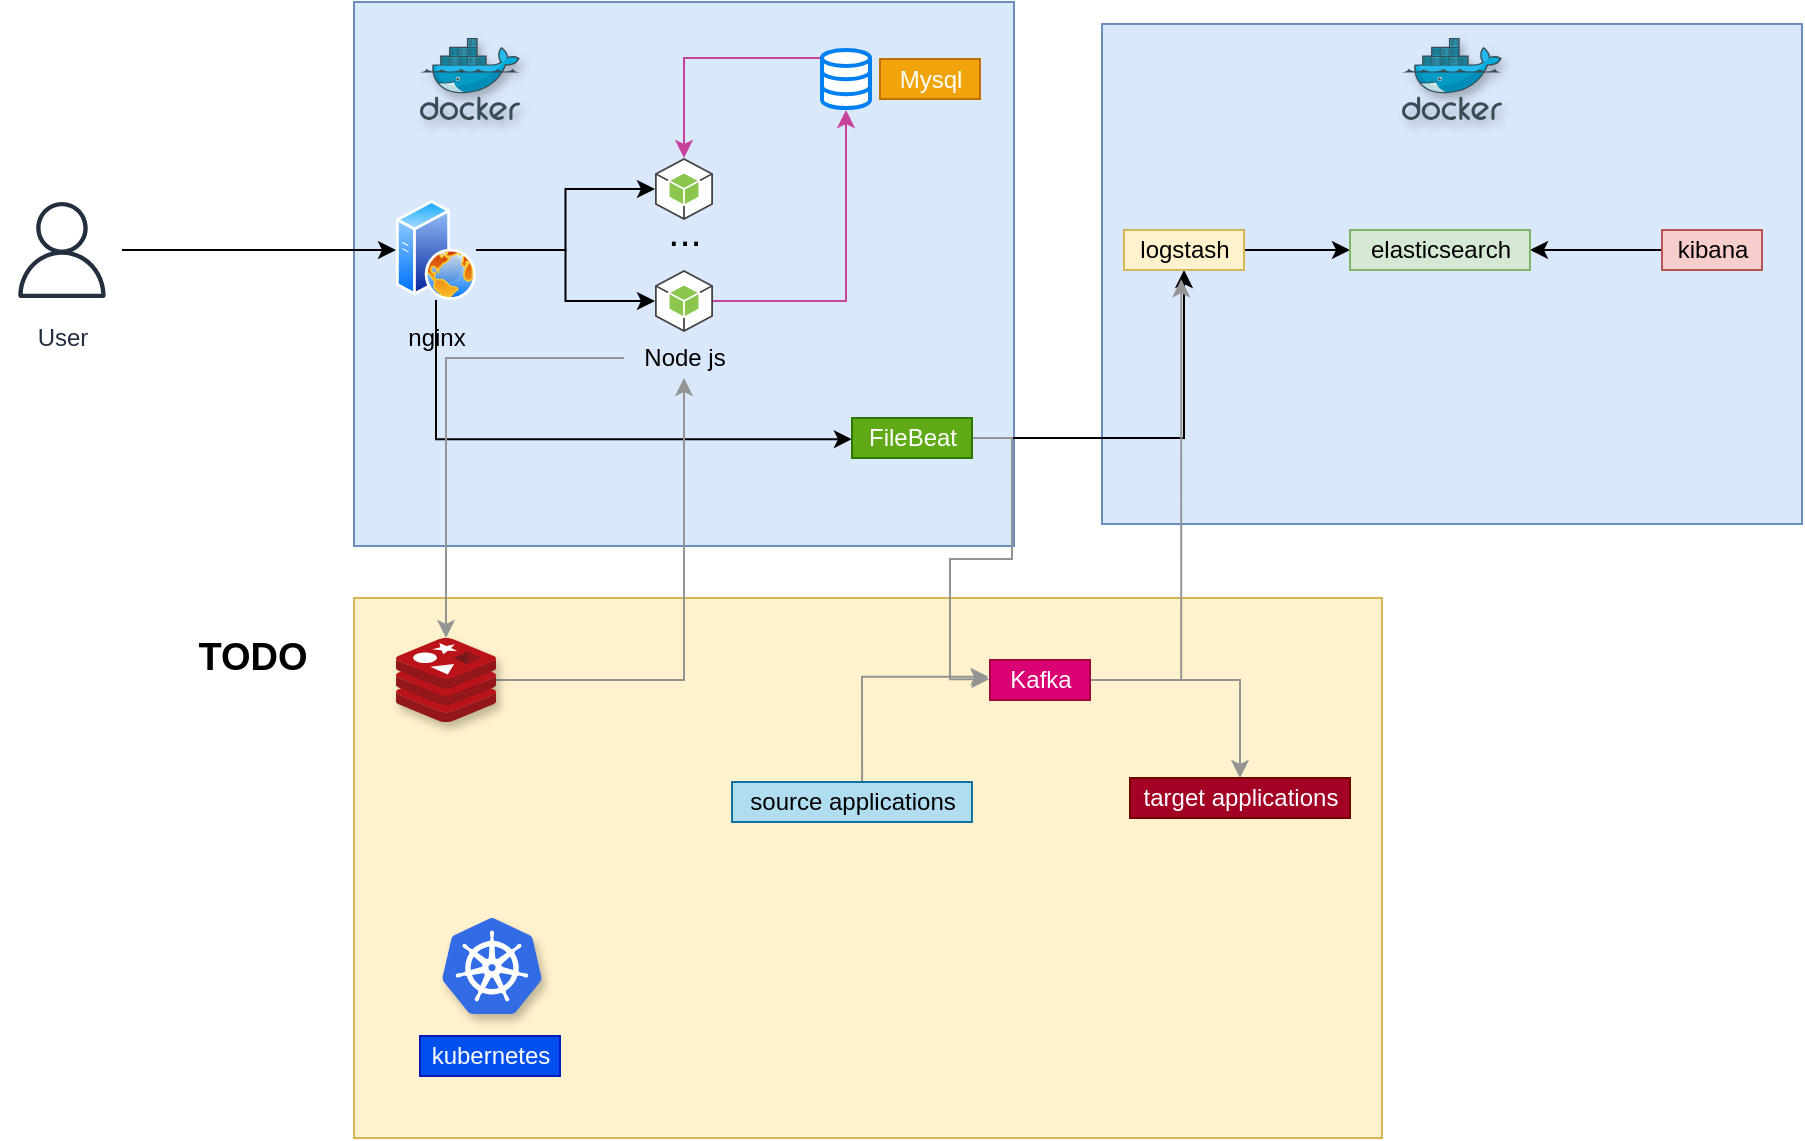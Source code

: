 <mxfile version="13.0.3" type="device"><diagram id="Ht1M8jgEwFfnCIfOTk4-" name="Page-1"><mxGraphModel dx="1078" dy="800" grid="1" gridSize="10" guides="1" tooltips="1" connect="1" arrows="1" fold="1" page="1" pageScale="1" pageWidth="1169" pageHeight="827" math="0" shadow="0"><root><mxCell id="0"/><mxCell id="1" parent="0"/><mxCell id="bTItM6sc6B8yzD1Wqvi2-91" value="" style="whiteSpace=wrap;html=1;fillColor=#fff2cc;strokeColor=#d6b656;" parent="1" vertex="1"><mxGeometry x="266" y="450" width="514" height="270" as="geometry"/></mxCell><mxCell id="bTItM6sc6B8yzD1Wqvi2-86" value="" style="whiteSpace=wrap;html=1;fillColor=#dae8fc;strokeColor=#6c8ebf;" parent="1" vertex="1"><mxGeometry x="640" y="163" width="350" height="250" as="geometry"/></mxCell><mxCell id="bTItM6sc6B8yzD1Wqvi2-7" value="" style="whiteSpace=wrap;html=1;fillColor=#dae8fc;strokeColor=#6c8ebf;" parent="1" vertex="1"><mxGeometry x="266" y="152" width="330" height="272" as="geometry"/></mxCell><mxCell id="bTItM6sc6B8yzD1Wqvi2-8" style="edgeStyle=orthogonalEdgeStyle;rounded=0;orthogonalLoop=1;jettySize=auto;html=1;" parent="1" source="bTItM6sc6B8yzD1Wqvi2-1" target="bTItM6sc6B8yzD1Wqvi2-2" edge="1"><mxGeometry relative="1" as="geometry"/></mxCell><mxCell id="bTItM6sc6B8yzD1Wqvi2-1" value="User" style="outlineConnect=0;fontColor=#232F3E;gradientColor=none;strokeColor=#232F3E;fillColor=#ffffff;dashed=0;verticalLabelPosition=bottom;verticalAlign=top;align=center;html=1;fontSize=12;fontStyle=0;aspect=fixed;shape=mxgraph.aws4.resourceIcon;resIcon=mxgraph.aws4.user;" parent="1" vertex="1"><mxGeometry x="90" y="246" width="60" height="60" as="geometry"/></mxCell><mxCell id="bTItM6sc6B8yzD1Wqvi2-10" style="edgeStyle=orthogonalEdgeStyle;rounded=0;orthogonalLoop=1;jettySize=auto;html=1;" parent="1" source="bTItM6sc6B8yzD1Wqvi2-2" target="bTItM6sc6B8yzD1Wqvi2-5" edge="1"><mxGeometry relative="1" as="geometry"/></mxCell><mxCell id="bU8JLFp1i89gA6KsBmac-10" style="edgeStyle=orthogonalEdgeStyle;rounded=0;orthogonalLoop=1;jettySize=auto;html=1;entryX=0;entryY=0.5;entryDx=0;entryDy=0;entryPerimeter=0;fontSize=20;" parent="1" source="bTItM6sc6B8yzD1Wqvi2-2" target="bU8JLFp1i89gA6KsBmac-9" edge="1"><mxGeometry relative="1" as="geometry"/></mxCell><mxCell id="02Q7FnmCgnHKabcLOTIe-9" style="edgeStyle=orthogonalEdgeStyle;rounded=0;orthogonalLoop=1;jettySize=auto;html=1;entryX=-0.001;entryY=0.529;entryDx=0;entryDy=0;entryPerimeter=0;strokeColor=#000000;exitX=0.5;exitY=1;exitDx=0;exitDy=0;fillColor=#e3c800;" edge="1" parent="1" source="bTItM6sc6B8yzD1Wqvi2-2" target="bTItM6sc6B8yzD1Wqvi2-18"><mxGeometry relative="1" as="geometry"/></mxCell><mxCell id="bTItM6sc6B8yzD1Wqvi2-2" value="" style="aspect=fixed;perimeter=ellipsePerimeter;html=1;align=center;shadow=0;dashed=0;spacingTop=3;image;image=img/lib/active_directory/web_server.svg;" parent="1" vertex="1"><mxGeometry x="287" y="251" width="40" height="50" as="geometry"/></mxCell><mxCell id="bTItM6sc6B8yzD1Wqvi2-4" value="nginx" style="text;html=1;align=center;verticalAlign=middle;resizable=0;points=[];autosize=1;" parent="1" vertex="1"><mxGeometry x="287" y="310" width="40" height="20" as="geometry"/></mxCell><mxCell id="bTItM6sc6B8yzD1Wqvi2-5" value="" style="outlineConnect=0;dashed=0;verticalLabelPosition=bottom;verticalAlign=top;align=center;html=1;shape=mxgraph.aws3.android;fillColor=#8CC64F;gradientColor=none;" parent="1" vertex="1"><mxGeometry x="416.5" y="230" width="29" height="31" as="geometry"/></mxCell><mxCell id="bTItM6sc6B8yzD1Wqvi2-94" style="edgeStyle=orthogonalEdgeStyle;rounded=0;orthogonalLoop=1;jettySize=auto;html=1;fontSize=19;fontColor=#000000;strokeColor=#949494;" parent="1" source="bTItM6sc6B8yzD1Wqvi2-15" target="bTItM6sc6B8yzD1Wqvi2-90" edge="1"><mxGeometry relative="1" as="geometry"/></mxCell><mxCell id="bTItM6sc6B8yzD1Wqvi2-15" value="Node js" style="text;html=1;align=center;verticalAlign=middle;resizable=0;points=[];autosize=1;" parent="1" vertex="1"><mxGeometry x="401" y="320" width="60" height="20" as="geometry"/></mxCell><mxCell id="bTItM6sc6B8yzD1Wqvi2-83" style="edgeStyle=orthogonalEdgeStyle;rounded=0;orthogonalLoop=1;jettySize=auto;html=1;fontColor=#000000;" parent="1" source="bTItM6sc6B8yzD1Wqvi2-18" target="bTItM6sc6B8yzD1Wqvi2-80" edge="1"><mxGeometry relative="1" as="geometry"/></mxCell><mxCell id="bTItM6sc6B8yzD1Wqvi2-100" style="edgeStyle=orthogonalEdgeStyle;rounded=0;orthogonalLoop=1;jettySize=auto;html=1;entryX=-0.007;entryY=0.479;entryDx=0;entryDy=0;entryPerimeter=0;fontSize=19;fontColor=#000000;strokeColor=#949494;" parent="1" source="bTItM6sc6B8yzD1Wqvi2-18" target="bTItM6sc6B8yzD1Wqvi2-97" edge="1"><mxGeometry relative="1" as="geometry"/></mxCell><mxCell id="bTItM6sc6B8yzD1Wqvi2-18" value="FileBeat" style="text;html=1;align=center;verticalAlign=middle;resizable=0;points=[];autosize=1;fillColor=#60a917;strokeColor=#2D7600;fontColor=#ffffff;" parent="1" vertex="1"><mxGeometry x="515" y="360" width="60" height="20" as="geometry"/></mxCell><mxCell id="bTItM6sc6B8yzD1Wqvi2-84" style="edgeStyle=orthogonalEdgeStyle;rounded=0;orthogonalLoop=1;jettySize=auto;html=1;fontColor=#000000;" parent="1" source="bTItM6sc6B8yzD1Wqvi2-80" target="bTItM6sc6B8yzD1Wqvi2-82" edge="1"><mxGeometry relative="1" as="geometry"/></mxCell><mxCell id="bTItM6sc6B8yzD1Wqvi2-80" value="logstash" style="text;html=1;align=center;verticalAlign=middle;resizable=0;points=[];autosize=1;fillColor=#fff2cc;strokeColor=#d6b656;" parent="1" vertex="1"><mxGeometry x="651" y="266" width="60" height="20" as="geometry"/></mxCell><mxCell id="bTItM6sc6B8yzD1Wqvi2-87" style="edgeStyle=orthogonalEdgeStyle;rounded=0;orthogonalLoop=1;jettySize=auto;html=1;fontColor=#000000;" parent="1" source="bTItM6sc6B8yzD1Wqvi2-81" target="bTItM6sc6B8yzD1Wqvi2-82" edge="1"><mxGeometry relative="1" as="geometry"/></mxCell><mxCell id="bTItM6sc6B8yzD1Wqvi2-81" value="kibana" style="text;html=1;align=center;verticalAlign=middle;resizable=0;points=[];autosize=1;fillColor=#f8cecc;strokeColor=#b85450;" parent="1" vertex="1"><mxGeometry x="920" y="266" width="50" height="20" as="geometry"/></mxCell><mxCell id="bTItM6sc6B8yzD1Wqvi2-82" value="elasticsearch" style="text;html=1;align=center;verticalAlign=middle;resizable=0;points=[];autosize=1;fillColor=#d5e8d4;strokeColor=#82b366;" parent="1" vertex="1"><mxGeometry x="764" y="266" width="90" height="20" as="geometry"/></mxCell><mxCell id="bTItM6sc6B8yzD1Wqvi2-88" value="" style="aspect=fixed;html=1;points=[];align=center;image;fontSize=12;image=img/lib/mscae/Docker.svg;shadow=1;labelBackgroundColor=#ffffff;" parent="1" vertex="1"><mxGeometry x="299" y="170" width="50" height="41" as="geometry"/></mxCell><mxCell id="bTItM6sc6B8yzD1Wqvi2-89" value="" style="aspect=fixed;html=1;points=[];align=center;image;fontSize=12;image=img/lib/mscae/Docker.svg;shadow=1;labelBackgroundColor=#ffffff;" parent="1" vertex="1"><mxGeometry x="790" y="170" width="50" height="41" as="geometry"/></mxCell><mxCell id="bTItM6sc6B8yzD1Wqvi2-95" style="edgeStyle=orthogonalEdgeStyle;rounded=0;orthogonalLoop=1;jettySize=auto;html=1;fontSize=19;fontColor=#000000;strokeColor=#949494;" parent="1" source="bTItM6sc6B8yzD1Wqvi2-90" target="bTItM6sc6B8yzD1Wqvi2-15" edge="1"><mxGeometry relative="1" as="geometry"/></mxCell><mxCell id="bTItM6sc6B8yzD1Wqvi2-90" value="" style="aspect=fixed;html=1;points=[];align=center;image;fontSize=12;image=img/lib/mscae/Cache_Redis_Product.svg;shadow=1;labelBackgroundColor=#ffffff;" parent="1" vertex="1"><mxGeometry x="287" y="470" width="50" height="42" as="geometry"/></mxCell><mxCell id="bTItM6sc6B8yzD1Wqvi2-92" value="TODO" style="text;html=1;align=center;verticalAlign=middle;resizable=0;points=[];autosize=1;fontColor=#000000;fontStyle=1;fontSize=19;" parent="1" vertex="1"><mxGeometry x="180" y="465" width="70" height="30" as="geometry"/></mxCell><mxCell id="bTItM6sc6B8yzD1Wqvi2-101" style="edgeStyle=orthogonalEdgeStyle;rounded=0;orthogonalLoop=1;jettySize=auto;html=1;entryX=0.477;entryY=1.229;entryDx=0;entryDy=0;entryPerimeter=0;fontSize=19;fontColor=#000000;strokeColor=#949494;" parent="1" source="bTItM6sc6B8yzD1Wqvi2-97" target="bTItM6sc6B8yzD1Wqvi2-80" edge="1"><mxGeometry relative="1" as="geometry"/></mxCell><mxCell id="bTItM6sc6B8yzD1Wqvi2-104" style="edgeStyle=orthogonalEdgeStyle;rounded=0;orthogonalLoop=1;jettySize=auto;html=1;fontSize=19;fontColor=#000000;strokeColor=#949494;" parent="1" source="bTItM6sc6B8yzD1Wqvi2-97" target="bTItM6sc6B8yzD1Wqvi2-103" edge="1"><mxGeometry relative="1" as="geometry"/></mxCell><mxCell id="bTItM6sc6B8yzD1Wqvi2-97" value="Kafka" style="text;html=1;align=center;verticalAlign=middle;resizable=0;points=[];autosize=1;fillColor=#d80073;strokeColor=#A50040;fontColor=#ffffff;" parent="1" vertex="1"><mxGeometry x="584" y="481" width="50" height="20" as="geometry"/></mxCell><mxCell id="bTItM6sc6B8yzD1Wqvi2-103" value="&lt;span&gt;target applications&lt;/span&gt;" style="text;html=1;align=center;verticalAlign=middle;resizable=0;points=[];autosize=1;fillColor=#a20025;strokeColor=#6F0000;fontColor=#ffffff;" parent="1" vertex="1"><mxGeometry x="654" y="540" width="110" height="20" as="geometry"/></mxCell><mxCell id="bTItM6sc6B8yzD1Wqvi2-107" style="edgeStyle=orthogonalEdgeStyle;rounded=0;orthogonalLoop=1;jettySize=auto;html=1;entryX=-0.016;entryY=0.421;entryDx=0;entryDy=0;entryPerimeter=0;fontSize=19;fontColor=#000000;exitX=0.542;exitY=0;exitDx=0;exitDy=0;exitPerimeter=0;strokeColor=#949494;" parent="1" source="bTItM6sc6B8yzD1Wqvi2-105" target="bTItM6sc6B8yzD1Wqvi2-97" edge="1"><mxGeometry relative="1" as="geometry"/></mxCell><mxCell id="bTItM6sc6B8yzD1Wqvi2-105" value="&lt;span&gt;source applications&lt;/span&gt;" style="text;html=1;align=center;verticalAlign=middle;resizable=0;points=[];autosize=1;fillColor=#b1ddf0;strokeColor=#10739e;" parent="1" vertex="1"><mxGeometry x="455" y="542" width="120" height="20" as="geometry"/></mxCell><mxCell id="bTItM6sc6B8yzD1Wqvi2-108" value="" style="aspect=fixed;html=1;points=[];align=center;image;fontSize=12;image=img/lib/mscae/Kubernetes.svg;shadow=1;labelBackgroundColor=#ffffff;" parent="1" vertex="1"><mxGeometry x="310" y="610" width="50" height="48" as="geometry"/></mxCell><mxCell id="bTItM6sc6B8yzD1Wqvi2-109" value="kubernetes" style="text;html=1;align=center;verticalAlign=middle;resizable=0;points=[];autosize=1;fontSize=12;fontColor=#ffffff;fillColor=#0050ef;strokeColor=#001DBC;" parent="1" vertex="1"><mxGeometry x="299" y="669" width="70" height="20" as="geometry"/></mxCell><mxCell id="bU8JLFp1i89gA6KsBmac-9" value="" style="outlineConnect=0;dashed=0;verticalLabelPosition=bottom;verticalAlign=top;align=center;html=1;shape=mxgraph.aws3.android;fillColor=#8CC64F;gradientColor=none;" parent="1" vertex="1"><mxGeometry x="416.5" y="286" width="29" height="31" as="geometry"/></mxCell><mxCell id="bU8JLFp1i89gA6KsBmac-12" value="..." style="text;html=1;align=center;verticalAlign=middle;resizable=0;points=[];autosize=1;fontSize=20;" parent="1" vertex="1"><mxGeometry x="415.5" y="251" width="30" height="30" as="geometry"/></mxCell><mxCell id="02Q7FnmCgnHKabcLOTIe-4" style="edgeStyle=orthogonalEdgeStyle;rounded=0;orthogonalLoop=1;jettySize=auto;html=1;entryX=0.5;entryY=0;entryDx=0;entryDy=0;entryPerimeter=0;strokeColor=#C7429B;" edge="1" parent="1" source="02Q7FnmCgnHKabcLOTIe-1" target="bTItM6sc6B8yzD1Wqvi2-5"><mxGeometry relative="1" as="geometry"><Array as="points"><mxPoint x="431" y="180"/></Array></mxGeometry></mxCell><mxCell id="02Q7FnmCgnHKabcLOTIe-1" value="" style="html=1;verticalLabelPosition=bottom;align=center;labelBackgroundColor=#ffffff;verticalAlign=top;strokeWidth=2;strokeColor=#0080F0;shadow=0;dashed=0;shape=mxgraph.ios7.icons.data;" vertex="1" parent="1"><mxGeometry x="500" y="175.95" width="24" height="29.1" as="geometry"/></mxCell><mxCell id="02Q7FnmCgnHKabcLOTIe-2" value="Mysql" style="text;html=1;align=center;verticalAlign=middle;resizable=0;points=[];autosize=1;fillColor=#f0a30a;strokeColor=#BD7000;fontColor=#ffffff;" vertex="1" parent="1"><mxGeometry x="529" y="180.5" width="50" height="20" as="geometry"/></mxCell><mxCell id="02Q7FnmCgnHKabcLOTIe-8" style="edgeStyle=orthogonalEdgeStyle;rounded=0;orthogonalLoop=1;jettySize=auto;html=1;entryX=0.5;entryY=1.033;entryDx=0;entryDy=0;entryPerimeter=0;strokeColor=#C7429B;exitX=1;exitY=0.5;exitDx=0;exitDy=0;exitPerimeter=0;" edge="1" parent="1" source="bU8JLFp1i89gA6KsBmac-9" target="02Q7FnmCgnHKabcLOTIe-1"><mxGeometry relative="1" as="geometry"><mxPoint x="445.5" y="245.5" as="sourcePoint"/><mxPoint x="540.992" y="206.002" as="targetPoint"/><Array as="points"><mxPoint x="512" y="302"/></Array></mxGeometry></mxCell></root></mxGraphModel></diagram></mxfile>